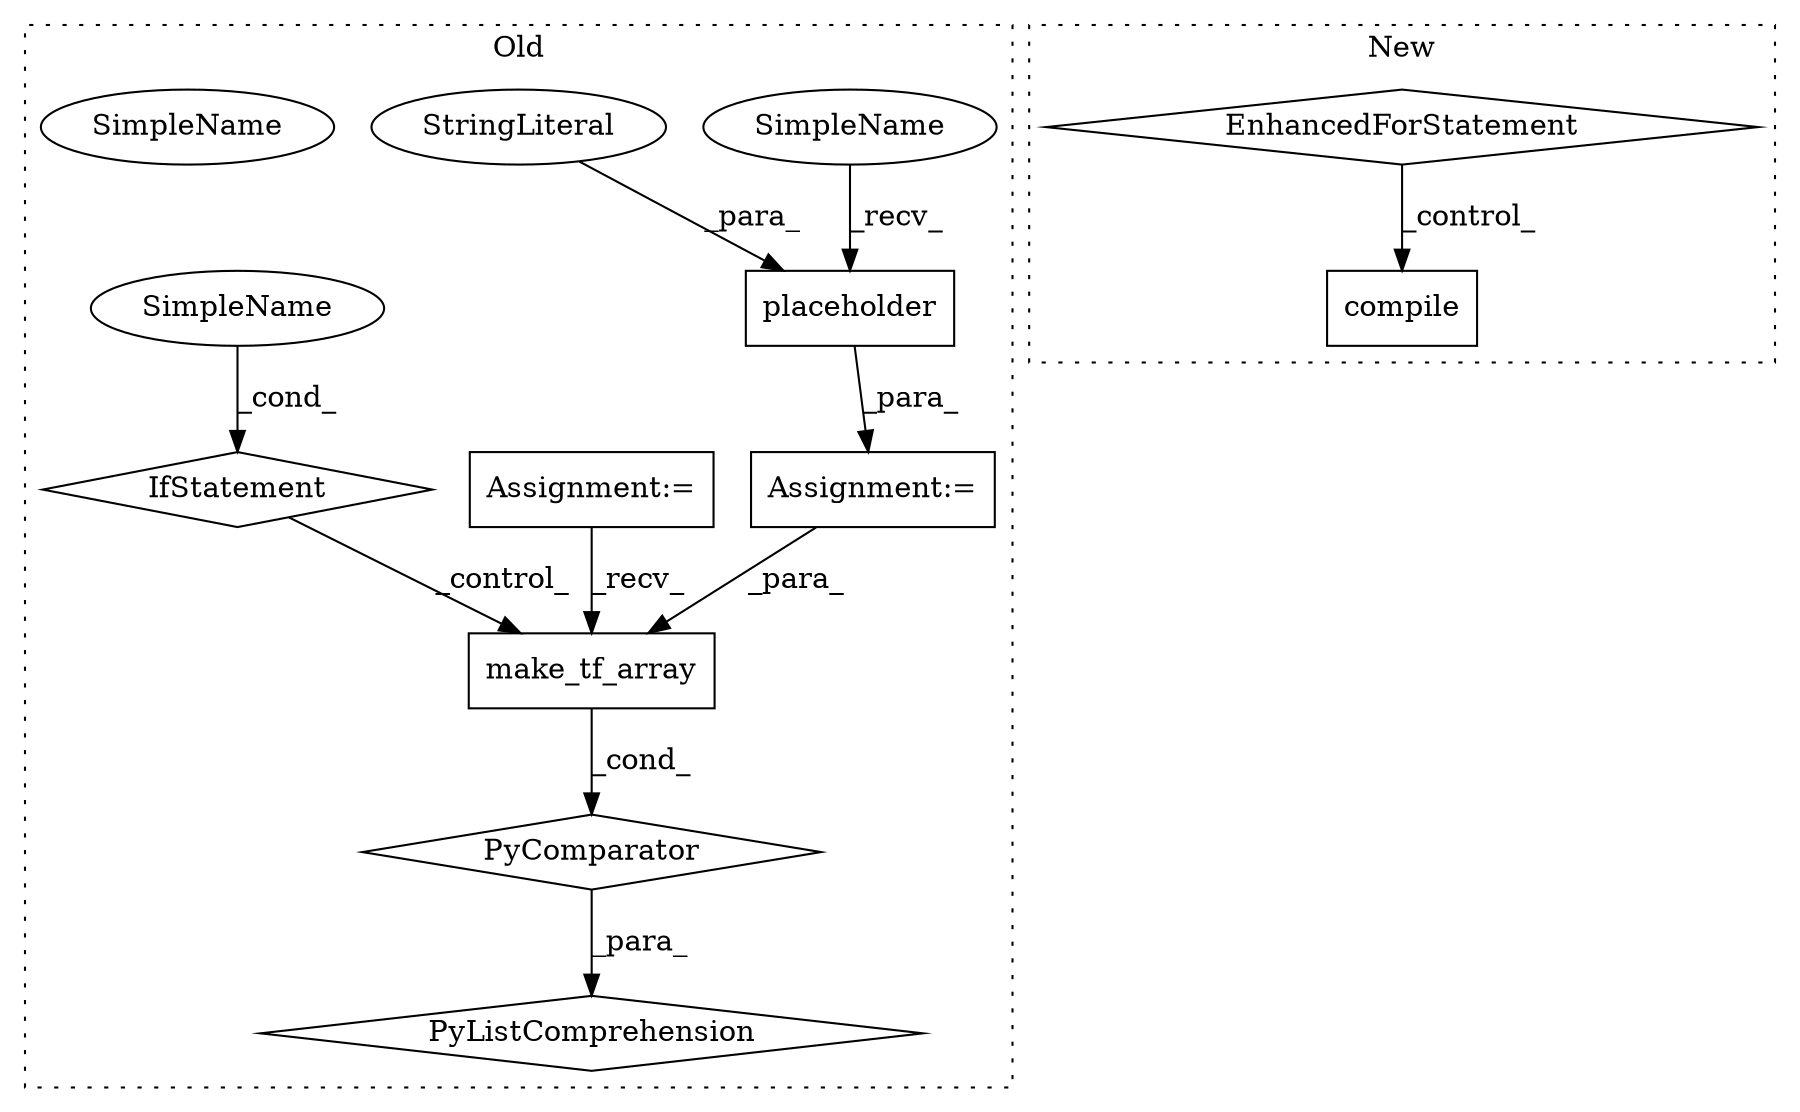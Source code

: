 digraph G {
subgraph cluster0 {
1 [label="SimpleName" a="42" s="9311" l="10" shape="ellipse"];
3 [label="placeholder" a="32" s="9322,9343" l="12,1" shape="box"];
4 [label="make_tf_array" a="32" s="9367,9387" l="14,1" shape="box"];
5 [label="StringLiteral" a="45" s="9334" l="9" shape="ellipse"];
6 [label="Assignment:=" a="7" s="9310" l="1" shape="box"];
7 [label="PyListComprehension" a="109" s="9365" l="118" shape="diamond"];
8 [label="PyComparator" a="113" s="9452" l="23" shape="diamond"];
9 [label="SimpleName" a="42" s="9470" l="5" shape="ellipse"];
10 [label="IfStatement" a="25" s="9452" l="23" shape="diamond"];
11 [label="Assignment:=" a="7" s="9452" l="23" shape="box"];
13 [label="SimpleName" a="42" s="9470" l="5" shape="ellipse"];
label = "Old";
style="dotted";
}
subgraph cluster1 {
2 [label="compile" a="32" s="8850" l="9" shape="box"];
12 [label="EnhancedForStatement" a="70" s="8754,8831" l="57,2" shape="diamond"];
label = "New";
style="dotted";
}
1 -> 3 [label="_recv_"];
3 -> 6 [label="_para_"];
4 -> 8 [label="_cond_"];
5 -> 3 [label="_para_"];
6 -> 4 [label="_para_"];
8 -> 7 [label="_para_"];
10 -> 4 [label="_control_"];
11 -> 4 [label="_recv_"];
12 -> 2 [label="_control_"];
13 -> 10 [label="_cond_"];
}